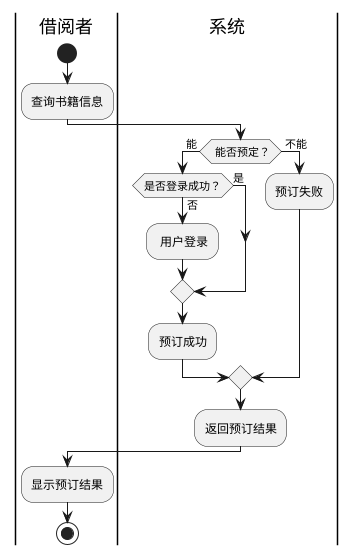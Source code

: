 @startuml
|借阅者|
start
:查询书籍信息;
	|系统|
	if( 能否预定？) then( 能 )
        if(是否登录成功？) then(否)
        : 用户登录;
        else(是)
        endif
    :预订成功;
    else( 不能 )
    :预订失败;
    endif
:返回预订结果;
|借阅者|
:显示预订结果;

stop
@enduml